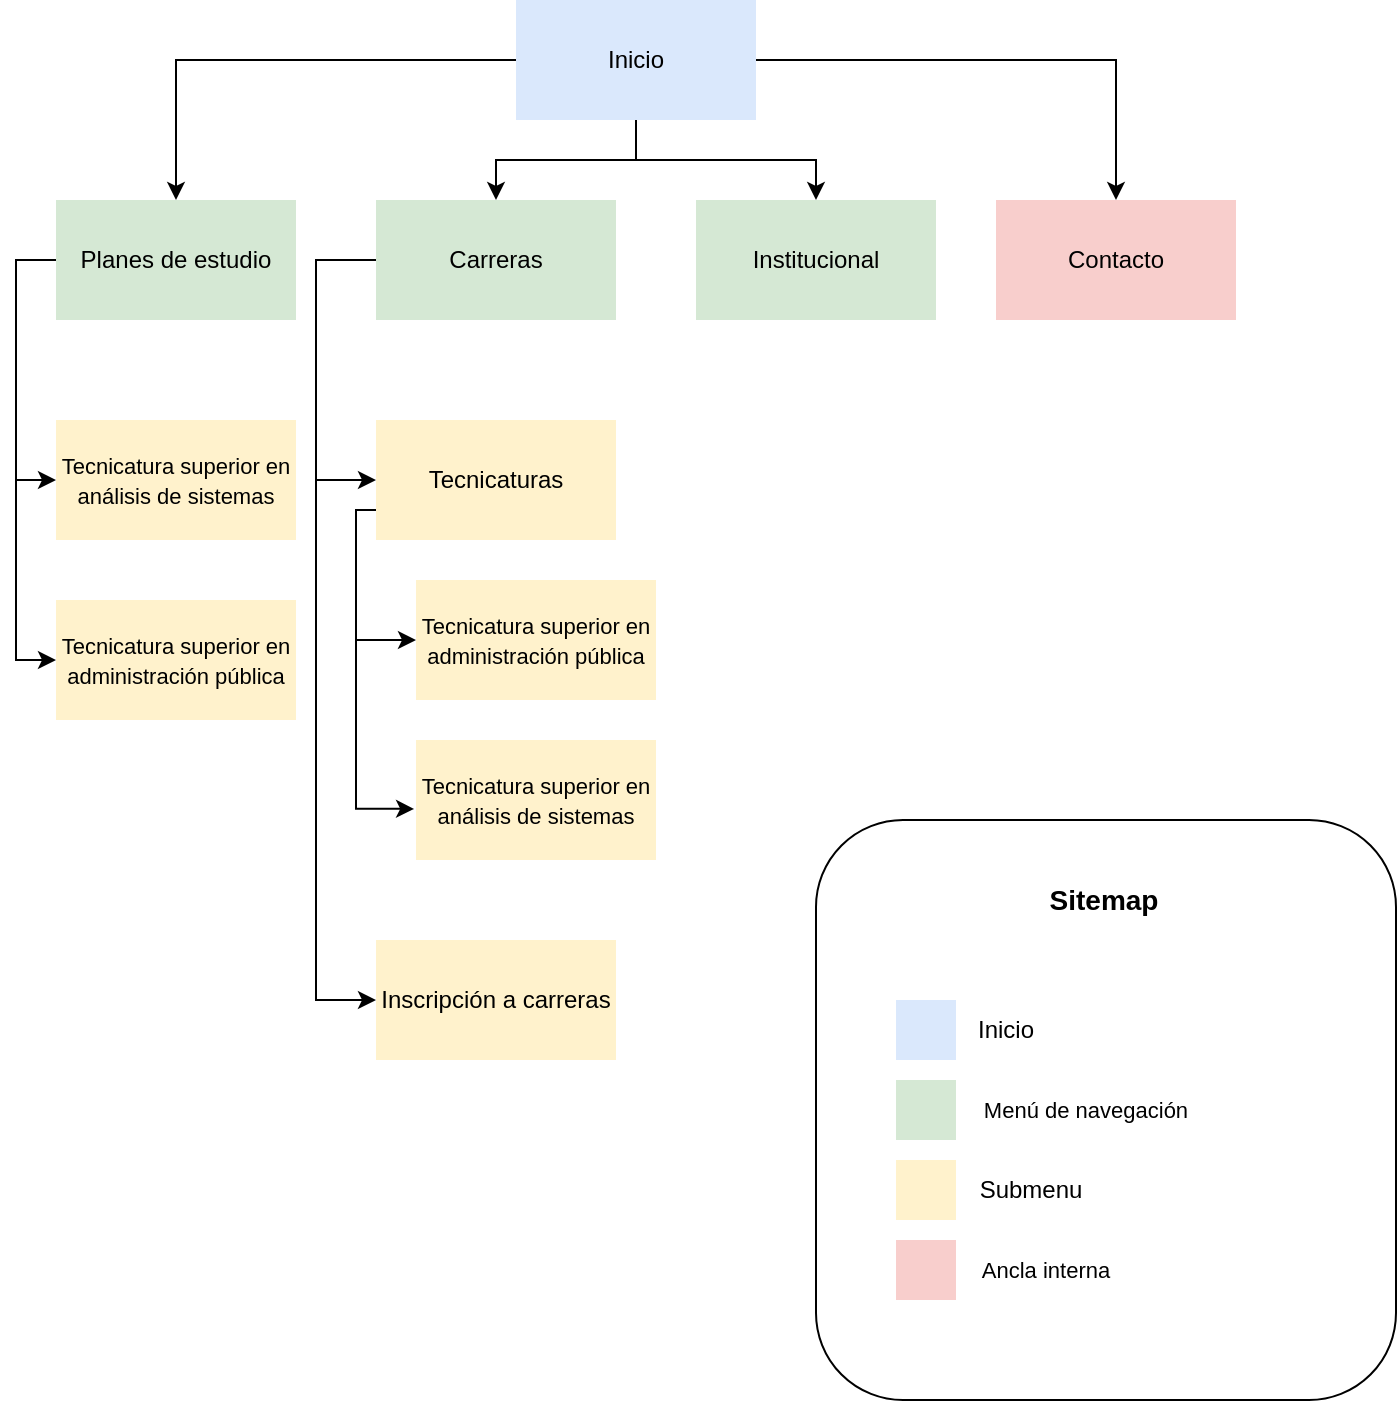 <mxfile version="14.8.2" type="device"><diagram id="9yBA1WH_0XfxqWVXMuj-" name="Page-1"><mxGraphModel dx="1312" dy="703" grid="1" gridSize="10" guides="1" tooltips="1" connect="1" arrows="1" fold="1" page="1" pageScale="1" pageWidth="827" pageHeight="1169" math="0" shadow="0"><root><mxCell id="0"/><mxCell id="1" parent="0"/><mxCell id="jkaZZgdF9LxKeGd1pbyx-8" style="edgeStyle=orthogonalEdgeStyle;rounded=0;orthogonalLoop=1;jettySize=auto;html=1;entryX=0.5;entryY=0;entryDx=0;entryDy=0;" parent="1" source="jkaZZgdF9LxKeGd1pbyx-1" target="jkaZZgdF9LxKeGd1pbyx-3" edge="1"><mxGeometry relative="1" as="geometry"/></mxCell><mxCell id="jkaZZgdF9LxKeGd1pbyx-9" style="edgeStyle=orthogonalEdgeStyle;rounded=0;orthogonalLoop=1;jettySize=auto;html=1;entryX=0.5;entryY=0;entryDx=0;entryDy=0;" parent="1" source="jkaZZgdF9LxKeGd1pbyx-1" target="jkaZZgdF9LxKeGd1pbyx-2" edge="1"><mxGeometry relative="1" as="geometry"/></mxCell><mxCell id="jkaZZgdF9LxKeGd1pbyx-10" style="edgeStyle=orthogonalEdgeStyle;rounded=0;orthogonalLoop=1;jettySize=auto;html=1;entryX=0.5;entryY=0;entryDx=0;entryDy=0;" parent="1" source="jkaZZgdF9LxKeGd1pbyx-1" target="jkaZZgdF9LxKeGd1pbyx-5" edge="1"><mxGeometry relative="1" as="geometry"/></mxCell><mxCell id="jkaZZgdF9LxKeGd1pbyx-11" style="edgeStyle=orthogonalEdgeStyle;rounded=0;orthogonalLoop=1;jettySize=auto;html=1;entryX=0.5;entryY=0;entryDx=0;entryDy=0;" parent="1" source="jkaZZgdF9LxKeGd1pbyx-1" target="jkaZZgdF9LxKeGd1pbyx-4" edge="1"><mxGeometry relative="1" as="geometry"><mxPoint x="500" y="270" as="targetPoint"/></mxGeometry></mxCell><mxCell id="jkaZZgdF9LxKeGd1pbyx-1" value="Inicio" style="rounded=0;whiteSpace=wrap;html=1;fillColor=#dae8fc;strokeColor=none;" parent="1" vertex="1"><mxGeometry x="340" y="190" width="120" height="60" as="geometry"/></mxCell><mxCell id="jkaZZgdF9LxKeGd1pbyx-17" style="edgeStyle=orthogonalEdgeStyle;rounded=0;orthogonalLoop=1;jettySize=auto;html=1;entryX=0;entryY=0.5;entryDx=0;entryDy=0;" parent="1" source="jkaZZgdF9LxKeGd1pbyx-2" target="jkaZZgdF9LxKeGd1pbyx-15" edge="1"><mxGeometry relative="1" as="geometry"><Array as="points"><mxPoint x="90" y="320"/><mxPoint x="90" y="520"/></Array></mxGeometry></mxCell><mxCell id="jkaZZgdF9LxKeGd1pbyx-20" style="edgeStyle=orthogonalEdgeStyle;rounded=0;orthogonalLoop=1;jettySize=auto;html=1;entryX=0;entryY=0.5;entryDx=0;entryDy=0;exitX=0;exitY=0.5;exitDx=0;exitDy=0;" parent="1" source="jkaZZgdF9LxKeGd1pbyx-2" target="jkaZZgdF9LxKeGd1pbyx-14" edge="1"><mxGeometry relative="1" as="geometry"><Array as="points"><mxPoint x="90" y="320"/><mxPoint x="90" y="430"/></Array></mxGeometry></mxCell><mxCell id="jkaZZgdF9LxKeGd1pbyx-2" value="Planes de estudio" style="rounded=0;whiteSpace=wrap;html=1;fillColor=#d5e8d4;strokeColor=none;" parent="1" vertex="1"><mxGeometry x="110" y="290" width="120" height="60" as="geometry"/></mxCell><mxCell id="jkaZZgdF9LxKeGd1pbyx-6" style="edgeStyle=orthogonalEdgeStyle;rounded=0;orthogonalLoop=1;jettySize=auto;html=1;entryX=0;entryY=0.5;entryDx=0;entryDy=0;exitX=0;exitY=0.5;exitDx=0;exitDy=0;" parent="1" source="jkaZZgdF9LxKeGd1pbyx-3" target="jkaZZgdF9LxKeGd1pbyx-7" edge="1"><mxGeometry relative="1" as="geometry"><mxPoint x="340" y="400" as="targetPoint"/><Array as="points"><mxPoint x="240" y="320"/><mxPoint x="240" y="430"/></Array></mxGeometry></mxCell><mxCell id="jkaZZgdF9LxKeGd1pbyx-13" style="edgeStyle=orthogonalEdgeStyle;rounded=0;orthogonalLoop=1;jettySize=auto;html=1;exitX=0;exitY=0.5;exitDx=0;exitDy=0;entryX=0;entryY=0.5;entryDx=0;entryDy=0;" parent="1" source="jkaZZgdF9LxKeGd1pbyx-3" target="jkaZZgdF9LxKeGd1pbyx-12" edge="1"><mxGeometry relative="1" as="geometry"><Array as="points"><mxPoint x="240" y="320"/><mxPoint x="240" y="690"/></Array></mxGeometry></mxCell><mxCell id="jkaZZgdF9LxKeGd1pbyx-3" value="Carreras" style="rounded=0;whiteSpace=wrap;html=1;fillColor=#d5e8d4;strokeColor=none;" parent="1" vertex="1"><mxGeometry x="270" y="290" width="120" height="60" as="geometry"/></mxCell><mxCell id="jkaZZgdF9LxKeGd1pbyx-4" value="Institucional" style="rounded=0;whiteSpace=wrap;html=1;fillColor=#d5e8d4;strokeColor=none;" parent="1" vertex="1"><mxGeometry x="430" y="290" width="120" height="60" as="geometry"/></mxCell><mxCell id="jkaZZgdF9LxKeGd1pbyx-5" value="Contacto" style="rounded=0;whiteSpace=wrap;html=1;fillColor=#f8cecc;strokeColor=none;" parent="1" vertex="1"><mxGeometry x="580" y="290" width="120" height="60" as="geometry"/></mxCell><mxCell id="vkjhP3fLSl-NsjwEyOaY-7" style="edgeStyle=orthogonalEdgeStyle;rounded=0;orthogonalLoop=1;jettySize=auto;html=1;exitX=0;exitY=0.75;exitDx=0;exitDy=0;entryX=0;entryY=0.5;entryDx=0;entryDy=0;" parent="1" source="jkaZZgdF9LxKeGd1pbyx-7" target="vkjhP3fLSl-NsjwEyOaY-6" edge="1"><mxGeometry relative="1" as="geometry"><Array as="points"><mxPoint x="260" y="445"/><mxPoint x="260" y="510"/></Array></mxGeometry></mxCell><mxCell id="vkjhP3fLSl-NsjwEyOaY-10" style="edgeStyle=orthogonalEdgeStyle;rounded=0;orthogonalLoop=1;jettySize=auto;html=1;exitX=0;exitY=0.75;exitDx=0;exitDy=0;entryX=-0.008;entryY=0.574;entryDx=0;entryDy=0;entryPerimeter=0;" parent="1" source="jkaZZgdF9LxKeGd1pbyx-7" target="vkjhP3fLSl-NsjwEyOaY-5" edge="1"><mxGeometry relative="1" as="geometry"><Array as="points"><mxPoint x="260" y="445"/><mxPoint x="260" y="594"/></Array></mxGeometry></mxCell><mxCell id="jkaZZgdF9LxKeGd1pbyx-7" value="Tecnicaturas" style="rounded=0;whiteSpace=wrap;html=1;fillColor=#fff2cc;strokeColor=none;" parent="1" vertex="1"><mxGeometry x="270" y="400" width="120" height="60" as="geometry"/></mxCell><mxCell id="jkaZZgdF9LxKeGd1pbyx-12" value="Inscripción a carreras" style="rounded=0;whiteSpace=wrap;html=1;fillColor=#fff2cc;strokeColor=none;" parent="1" vertex="1"><mxGeometry x="270" y="660" width="120" height="60" as="geometry"/></mxCell><mxCell id="jkaZZgdF9LxKeGd1pbyx-14" value="&lt;font style=&quot;font-size: 11px&quot;&gt;Tecnicatura superior en análisis de sistemas&lt;/font&gt;" style="rounded=0;whiteSpace=wrap;html=1;fillColor=#fff2cc;strokeColor=none;" parent="1" vertex="1"><mxGeometry x="110" y="400" width="120" height="60" as="geometry"/></mxCell><mxCell id="jkaZZgdF9LxKeGd1pbyx-15" value="&lt;font style=&quot;font-size: 11px&quot;&gt;Tecnicatura superior en administración pública&lt;br&gt;&lt;/font&gt;" style="rounded=0;whiteSpace=wrap;html=1;fillColor=#fff2cc;strokeColor=none;" parent="1" vertex="1"><mxGeometry x="110" y="490" width="120" height="60" as="geometry"/></mxCell><mxCell id="jkaZZgdF9LxKeGd1pbyx-31" value="" style="rounded=1;whiteSpace=wrap;html=1;" parent="1" vertex="1"><mxGeometry x="490" y="600" width="290" height="290" as="geometry"/></mxCell><mxCell id="jkaZZgdF9LxKeGd1pbyx-32" value="" style="whiteSpace=wrap;html=1;aspect=fixed;fillColor=#dae8fc;strokeColor=none;" parent="1" vertex="1"><mxGeometry x="530" y="690" width="30" height="30" as="geometry"/></mxCell><mxCell id="jkaZZgdF9LxKeGd1pbyx-33" value="" style="whiteSpace=wrap;html=1;aspect=fixed;fillColor=#d5e8d4;strokeColor=none;" parent="1" vertex="1"><mxGeometry x="530" y="730" width="30" height="30" as="geometry"/></mxCell><mxCell id="jkaZZgdF9LxKeGd1pbyx-34" value="" style="whiteSpace=wrap;html=1;aspect=fixed;fillColor=#fff2cc;strokeColor=none;" parent="1" vertex="1"><mxGeometry x="530" y="770" width="30" height="30" as="geometry"/></mxCell><mxCell id="jkaZZgdF9LxKeGd1pbyx-36" value="Inicio" style="text;html=1;strokeColor=none;fillColor=none;align=center;verticalAlign=middle;whiteSpace=wrap;rounded=0;" parent="1" vertex="1"><mxGeometry x="570" y="695" width="30" height="20" as="geometry"/></mxCell><mxCell id="jkaZZgdF9LxKeGd1pbyx-37" value="&lt;font style=&quot;font-size: 11px&quot;&gt;Menú de navegación&lt;/font&gt;" style="text;html=1;strokeColor=none;fillColor=none;align=center;verticalAlign=middle;whiteSpace=wrap;rounded=0;" parent="1" vertex="1"><mxGeometry x="570" y="735" width="110" height="20" as="geometry"/></mxCell><mxCell id="jkaZZgdF9LxKeGd1pbyx-38" value="Submenu" style="text;html=1;strokeColor=none;fillColor=none;align=center;verticalAlign=middle;whiteSpace=wrap;rounded=0;" parent="1" vertex="1"><mxGeometry x="570" y="775" width="55" height="20" as="geometry"/></mxCell><mxCell id="jkaZZgdF9LxKeGd1pbyx-39" value="&lt;font style=&quot;font-size: 14px&quot;&gt;&lt;b&gt;Sitemap&lt;/b&gt;&lt;/font&gt;" style="text;html=1;strokeColor=none;fillColor=none;align=center;verticalAlign=middle;whiteSpace=wrap;rounded=0;" parent="1" vertex="1"><mxGeometry x="613.75" y="630" width="40" height="20" as="geometry"/></mxCell><mxCell id="9iWwYdw2_b4ehEN3uo5i-4" value="" style="whiteSpace=wrap;html=1;aspect=fixed;fillColor=#f8cecc;strokeColor=none;" parent="1" vertex="1"><mxGeometry x="530" y="810" width="30" height="30" as="geometry"/></mxCell><mxCell id="9iWwYdw2_b4ehEN3uo5i-5" value="&lt;font style=&quot;font-size: 11px&quot;&gt;Ancla interna&lt;/font&gt;" style="text;html=1;strokeColor=none;fillColor=none;align=center;verticalAlign=middle;whiteSpace=wrap;rounded=0;" parent="1" vertex="1"><mxGeometry x="570" y="815" width="70" height="20" as="geometry"/></mxCell><mxCell id="vkjhP3fLSl-NsjwEyOaY-5" value="&lt;font style=&quot;font-size: 11px&quot;&gt;Tecnicatura superior en análisis de sistemas&lt;/font&gt;" style="rounded=0;whiteSpace=wrap;html=1;fillColor=#fff2cc;strokeColor=none;" parent="1" vertex="1"><mxGeometry x="290" y="560" width="120" height="60" as="geometry"/></mxCell><mxCell id="vkjhP3fLSl-NsjwEyOaY-6" value="&lt;font style=&quot;font-size: 11px&quot;&gt;Tecnicatura superior en administración pública&lt;br&gt;&lt;/font&gt;" style="rounded=0;whiteSpace=wrap;html=1;fillColor=#fff2cc;strokeColor=none;" parent="1" vertex="1"><mxGeometry x="290" y="480" width="120" height="60" as="geometry"/></mxCell></root></mxGraphModel></diagram></mxfile>